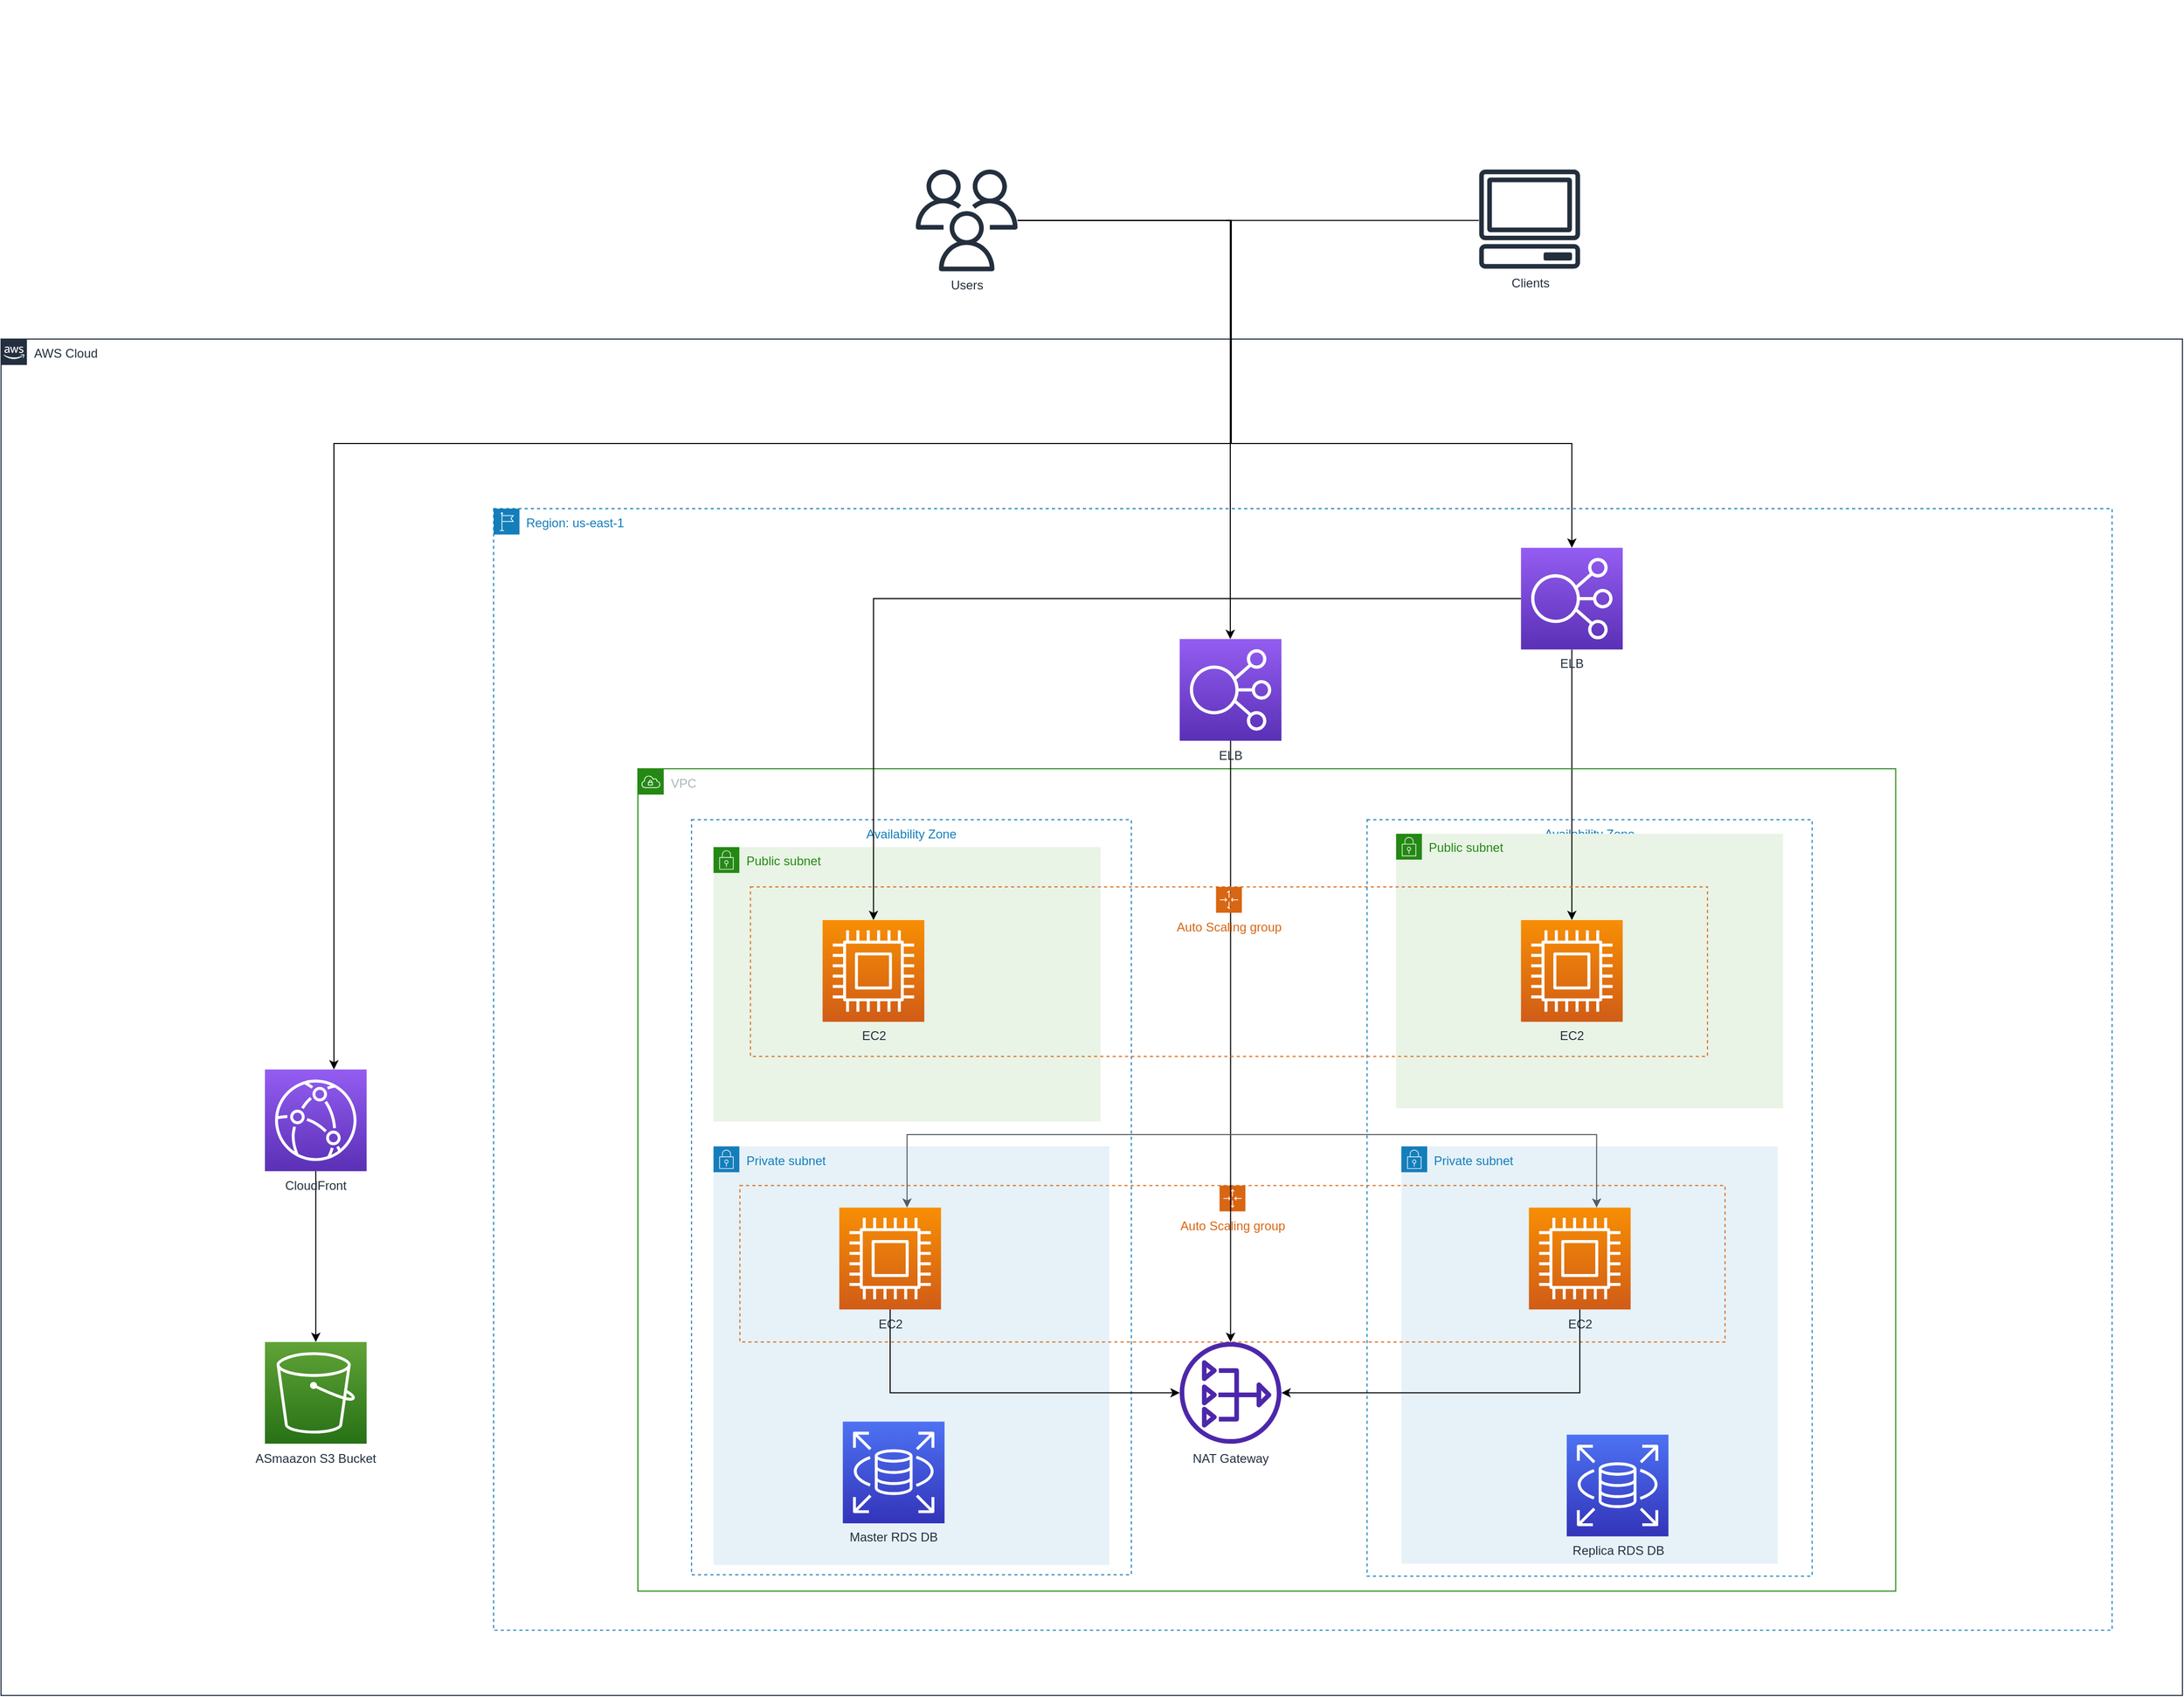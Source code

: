 <mxfile version="21.3.8" type="device">
  <diagram name="Page-1" id="WZrB9lIAzNhh37S6fosb">
    <mxGraphModel dx="5630" dy="4853" grid="1" gridSize="10" guides="1" tooltips="1" connect="1" arrows="1" fold="1" page="1" pageScale="1" pageWidth="850" pageHeight="1100" background="none" math="0" shadow="0">
      <root>
        <mxCell id="0" />
        <mxCell id="1" parent="0" />
        <mxCell id="o0jIitGOzya7J5Qr-R1L-51" value="Availability Zone" style="fillColor=none;strokeColor=#147EBA;dashed=1;verticalAlign=top;fontStyle=0;fontColor=#147EBA;" parent="1" vertex="1">
          <mxGeometry x="7.883" y="-577.123" width="425.403" height="730.431" as="geometry" />
        </mxCell>
        <mxCell id="ojlg_8kX3muUZHNlWiil-121" value="Availability Zone" style="fillColor=none;strokeColor=#147EBA;dashed=1;verticalAlign=top;fontStyle=0;fontColor=#147EBA;container=0;" vertex="1" parent="1">
          <mxGeometry x="661.302" y="-577.123" width="430.508" height="731.692" as="geometry" />
        </mxCell>
        <mxCell id="ojlg_8kX3muUZHNlWiil-7" value="Private subnet" style="points=[[0,0],[0.25,0],[0.5,0],[0.75,0],[1,0],[1,0.25],[1,0.5],[1,0.75],[1,1],[0.75,1],[0.5,1],[0.25,1],[0,1],[0,0.75],[0,0.5],[0,0.25]];outlineConnect=0;gradientColor=none;html=1;whiteSpace=wrap;fontSize=12;fontStyle=0;container=0;pointerEvents=0;collapsible=0;recursiveResize=0;shape=mxgraph.aws4.group;grIcon=mxgraph.aws4.group_security_group;grStroke=0;strokeColor=#147EBA;fillColor=#E6F2F8;verticalAlign=top;align=left;spacingLeft=30;fontColor=#147EBA;dashed=0;" vertex="1" parent="1">
          <mxGeometry x="694.484" y="-261.108" width="364.145" height="403.692" as="geometry" />
        </mxCell>
        <mxCell id="o0jIitGOzya7J5Qr-R1L-60" value="Public subnet" style="points=[[0,0],[0.25,0],[0.5,0],[0.75,0],[1,0],[1,0.25],[1,0.5],[1,0.75],[1,1],[0.75,1],[0.5,1],[0.25,1],[0,1],[0,0.75],[0,0.5],[0,0.25]];outlineConnect=0;gradientColor=none;html=1;whiteSpace=wrap;fontSize=12;fontStyle=0;container=1;pointerEvents=0;collapsible=0;recursiveResize=0;shape=mxgraph.aws4.group;grIcon=mxgraph.aws4.group_security_group;grStroke=0;strokeColor=#248814;fillColor=#E9F3E6;verticalAlign=top;align=left;spacingLeft=30;fontColor=#248814;dashed=0;" parent="1" vertex="1">
          <mxGeometry x="29.153" y="-550.631" width="374.355" height="265.554" as="geometry" />
        </mxCell>
        <mxCell id="ojlg_8kX3muUZHNlWiil-6" value="Public subnet" style="points=[[0,0],[0.25,0],[0.5,0],[0.75,0],[1,0],[1,0.25],[1,0.5],[1,0.75],[1,1],[0.75,1],[0.5,1],[0.25,1],[0,1],[0,0.75],[0,0.5],[0,0.25]];outlineConnect=0;gradientColor=none;html=1;whiteSpace=wrap;fontSize=12;fontStyle=0;container=1;pointerEvents=0;collapsible=0;recursiveResize=0;shape=mxgraph.aws4.group;grIcon=mxgraph.aws4.group_security_group;grStroke=0;strokeColor=#248814;fillColor=#E9F3E6;verticalAlign=top;align=left;spacingLeft=30;fontColor=#248814;dashed=0;" vertex="1" parent="1">
          <mxGeometry x="689.379" y="-563.562" width="374.355" height="265.554" as="geometry" />
        </mxCell>
        <mxCell id="o0jIitGOzya7J5Qr-R1L-70" value="EC2" style="sketch=0;points=[[0,0,0],[0.25,0,0],[0.5,0,0],[0.75,0,0],[1,0,0],[0,1,0],[0.25,1,0],[0.5,1,0],[0.75,1,0],[1,1,0],[0,0.25,0],[0,0.5,0],[0,0.75,0],[1,0.25,0],[1,0.5,0],[1,0.75,0]];outlineConnect=0;fontColor=#232F3E;gradientColor=#F78E04;gradientDirection=north;fillColor=#D05C17;strokeColor=#ffffff;dashed=0;verticalLabelPosition=bottom;verticalAlign=top;align=center;html=1;fontSize=12;fontStyle=0;aspect=fixed;shape=mxgraph.aws4.resourceIcon;resIcon=mxgraph.aws4.compute;" parent="ojlg_8kX3muUZHNlWiil-6" vertex="1">
          <mxGeometry x="120.815" y="83.577" width="98.4" height="98.4" as="geometry" />
        </mxCell>
        <mxCell id="o0jIitGOzya7J5Qr-R1L-84" value="AWS Cloud" style="points=[[0,0],[0.25,0],[0.5,0],[0.75,0],[1,0],[1,0.25],[1,0.5],[1,0.75],[1,1],[0.75,1],[0.5,1],[0.25,1],[0,1],[0,0.75],[0,0.5],[0,0.25]];outlineConnect=0;gradientColor=none;html=1;whiteSpace=wrap;fontSize=12;fontStyle=0;container=0;pointerEvents=0;collapsible=0;recursiveResize=0;shape=mxgraph.aws4.group;grIcon=mxgraph.aws4.group_aws_cloud_alt;strokeColor=#232F3E;fillColor=none;verticalAlign=top;align=left;spacingLeft=30;fontColor=#232F3E;dashed=0;" parent="1" vertex="1">
          <mxGeometry x="-660" y="-1042" width="2110" height="1312" as="geometry" />
        </mxCell>
        <mxCell id="ojlg_8kX3muUZHNlWiil-116" value="" style="group" vertex="1" connectable="0" parent="1">
          <mxGeometry x="224.839" y="-1357.385" width="593.012" height="277.538" as="geometry" />
        </mxCell>
        <mxCell id="o0jIitGOzya7J5Qr-R1L-10" value="Users" style="sketch=0;outlineConnect=0;fontColor=#232F3E;gradientColor=none;fillColor=#232F3D;strokeColor=none;dashed=0;verticalLabelPosition=bottom;verticalAlign=top;align=center;html=1;fontSize=12;fontStyle=0;aspect=fixed;pointerEvents=1;shape=mxgraph.aws4.users;" parent="ojlg_8kX3muUZHNlWiil-116" vertex="1">
          <mxGeometry y="151.385" width="98.4" height="98.4" as="geometry" />
        </mxCell>
        <mxCell id="ojlg_8kX3muUZHNlWiil-120" value="" style="line;strokeWidth=1;html=1;" vertex="1" parent="ojlg_8kX3muUZHNlWiil-116">
          <mxGeometry x="300" y="194.28" width="244.52" height="12.62" as="geometry" />
        </mxCell>
        <mxCell id="ojlg_8kX3muUZHNlWiil-118" style="edgeStyle=orthogonalEdgeStyle;rounded=0;orthogonalLoop=1;jettySize=auto;html=1;" edge="1" parent="1" source="o0jIitGOzya7J5Qr-R1L-10" target="o0jIitGOzya7J5Qr-R1L-79">
          <mxGeometry relative="1" as="geometry">
            <Array as="points">
              <mxPoint x="530" y="-1157" />
              <mxPoint x="530" y="-941" />
              <mxPoint x="-338" y="-941" />
            </Array>
          </mxGeometry>
        </mxCell>
        <mxCell id="ojlg_8kX3muUZHNlWiil-101" value="" style="group" vertex="1" connectable="0" parent="1">
          <mxGeometry x="752.339" y="-1370" width="132.726" height="277.538" as="geometry" />
        </mxCell>
        <mxCell id="o0jIitGOzya7J5Qr-R1L-9" value="Clients" style="sketch=0;outlineConnect=0;fontColor=#232F3E;gradientColor=none;fillColor=#232F3D;strokeColor=none;dashed=0;verticalLabelPosition=bottom;verticalAlign=top;align=center;html=1;fontSize=12;fontStyle=0;aspect=fixed;pointerEvents=1;shape=mxgraph.aws4.client;" parent="ojlg_8kX3muUZHNlWiil-101" vertex="1">
          <mxGeometry x="17.016" y="164" width="98.4" height="95.877" as="geometry" />
        </mxCell>
        <mxCell id="ojlg_8kX3muUZHNlWiil-128" style="edgeStyle=orthogonalEdgeStyle;rounded=0;orthogonalLoop=1;jettySize=auto;html=1;" edge="1" parent="1" source="o0jIitGOzya7J5Qr-R1L-81" target="o0jIitGOzya7J5Qr-R1L-70">
          <mxGeometry relative="1" as="geometry" />
        </mxCell>
        <mxCell id="ojlg_8kX3muUZHNlWiil-152" style="edgeStyle=orthogonalEdgeStyle;rounded=0;orthogonalLoop=1;jettySize=auto;html=1;endArrow=none;endFill=0;startArrow=classic;startFill=1;" edge="1" parent="1" source="o0jIitGOzya7J5Qr-R1L-81">
          <mxGeometry relative="1" as="geometry">
            <mxPoint x="530" y="-950" as="targetPoint" />
            <Array as="points">
              <mxPoint x="859" y="-941" />
              <mxPoint x="530" y="-941" />
            </Array>
          </mxGeometry>
        </mxCell>
        <mxCell id="o0jIitGOzya7J5Qr-R1L-81" value="ELB" style="sketch=0;points=[[0,0,0],[0.25,0,0],[0.5,0,0],[0.75,0,0],[1,0,0],[0,1,0],[0.25,1,0],[0.5,1,0],[0.75,1,0],[1,1,0],[0,0.25,0],[0,0.5,0],[0,0.75,0],[1,0.25,0],[1,0.5,0],[1,0.75,0]];outlineConnect=0;fontColor=#232F3E;gradientColor=#945DF2;gradientDirection=north;fillColor=#5A30B5;strokeColor=#ffffff;dashed=0;verticalLabelPosition=bottom;verticalAlign=top;align=center;html=1;fontSize=12;fontStyle=0;aspect=fixed;shape=mxgraph.aws4.resourceIcon;resIcon=mxgraph.aws4.elastic_load_balancing;container=0;noLabel=0;" parent="1" vertex="1">
          <mxGeometry x="810.194" y="-840.154" width="98.4" height="98.4" as="geometry" />
        </mxCell>
        <mxCell id="o0jIitGOzya7J5Qr-R1L-77" value="VPC" style="points=[[0,0],[0.25,0],[0.5,0],[0.75,0],[1,0],[1,0.25],[1,0.5],[1,0.75],[1,1],[0.75,1],[0.5,1],[0.25,1],[0,1],[0,0.75],[0,0.5],[0,0.25]];outlineConnect=0;gradientColor=none;html=1;whiteSpace=wrap;fontSize=12;fontStyle=0;container=1;pointerEvents=0;collapsible=0;recursiveResize=0;shape=mxgraph.aws4.group;grIcon=mxgraph.aws4.group_vpc;strokeColor=#248814;fillColor=none;verticalAlign=top;align=left;spacingLeft=30;fontColor=#AAB7B8;dashed=0;" parent="1" vertex="1">
          <mxGeometry x="-44.016" y="-626.323" width="1216.653" height="795.4" as="geometry" />
        </mxCell>
        <mxCell id="o0jIitGOzya7J5Qr-R1L-80" value="ASmaazon S3 Bucket" style="sketch=0;points=[[0,0,0],[0.25,0,0],[0.5,0,0],[0.75,0,0],[1,0,0],[0,1,0],[0.25,1,0],[0.5,1,0],[0.75,1,0],[1,1,0],[0,0.25,0],[0,0.5,0],[0,0.75,0],[1,0.25,0],[1,0.5,0],[1,0.75,0]];outlineConnect=0;fontColor=#232F3E;gradientColor=#60A337;gradientDirection=north;fillColor=#277116;strokeColor=#ffffff;dashed=0;verticalLabelPosition=bottom;verticalAlign=top;align=center;html=1;fontSize=12;fontStyle=0;aspect=fixed;shape=mxgraph.aws4.resourceIcon;resIcon=mxgraph.aws4.s3;" parent="1" vertex="1">
          <mxGeometry x="-404.758" y="-71.877" width="98.4" height="98.4" as="geometry" />
        </mxCell>
        <mxCell id="ojlg_8kX3muUZHNlWiil-123" style="edgeStyle=orthogonalEdgeStyle;rounded=0;orthogonalLoop=1;jettySize=auto;html=1;entryX=0.5;entryY=0;entryDx=0;entryDy=0;entryPerimeter=0;" edge="1" parent="1" source="o0jIitGOzya7J5Qr-R1L-79" target="o0jIitGOzya7J5Qr-R1L-80">
          <mxGeometry relative="1" as="geometry" />
        </mxCell>
        <mxCell id="o0jIitGOzya7J5Qr-R1L-79" value="CloudFront" style="sketch=0;points=[[0,0,0],[0.25,0,0],[0.5,0,0],[0.75,0,0],[1,0,0],[0,1,0],[0.25,1,0],[0.5,1,0],[0.75,1,0],[1,1,0],[0,0.25,0],[0,0.5,0],[0,0.75,0],[1,0.25,0],[1,0.5,0],[1,0.75,0]];outlineConnect=0;fontColor=#232F3E;gradientColor=#945DF2;gradientDirection=north;fillColor=#5A30B5;strokeColor=#ffffff;dashed=0;verticalLabelPosition=bottom;verticalAlign=top;align=center;html=1;fontSize=12;fontStyle=0;aspect=fixed;shape=mxgraph.aws4.resourceIcon;resIcon=mxgraph.aws4.cloudfront;" parent="1" vertex="1">
          <mxGeometry x="-404.758" y="-335.538" width="98.4" height="98.4" as="geometry" />
        </mxCell>
        <mxCell id="o0jIitGOzya7J5Qr-R1L-96" value="Region:&amp;nbsp;us-east-1" style="points=[[0,0],[0.25,0],[0.5,0],[0.75,0],[1,0],[1,0.25],[1,0.5],[1,0.75],[1,1],[0.75,1],[0.5,1],[0.25,1],[0,1],[0,0.75],[0,0.5],[0,0.25]];outlineConnect=0;gradientColor=none;html=1;whiteSpace=wrap;fontSize=12;fontStyle=0;container=0;pointerEvents=0;collapsible=0;recursiveResize=0;shape=mxgraph.aws4.group;grIcon=mxgraph.aws4.group_region;strokeColor=#147EBA;fillColor=none;verticalAlign=top;align=left;spacingLeft=30;fontColor=#147EBA;dashed=1;" parent="1" vertex="1">
          <mxGeometry x="-183.548" y="-878" width="1565.484" height="1084.923" as="geometry" />
        </mxCell>
        <mxCell id="o0jIitGOzya7J5Qr-R1L-58" value="Private subnet" style="points=[[0,0],[0.25,0],[0.5,0],[0.75,0],[1,0],[1,0.25],[1,0.5],[1,0.75],[1,1],[0.75,1],[0.5,1],[0.25,1],[0,1],[0,0.75],[0,0.5],[0,0.25]];outlineConnect=0;gradientColor=none;html=1;whiteSpace=wrap;fontSize=12;fontStyle=0;container=1;pointerEvents=0;collapsible=0;recursiveResize=0;shape=mxgraph.aws4.group;grIcon=mxgraph.aws4.group_security_group;grStroke=0;strokeColor=#147EBA;fillColor=#E6F2F8;verticalAlign=top;align=left;spacingLeft=30;fontColor=#147EBA;dashed=0;" parent="1" vertex="1">
          <mxGeometry x="29.153" y="-261.108" width="382.863" height="404.954" as="geometry" />
        </mxCell>
        <mxCell id="ojlg_8kX3muUZHNlWiil-8" value="EC2" style="sketch=0;points=[[0,0,0],[0.25,0,0],[0.5,0,0],[0.75,0,0],[1,0,0],[0,1,0],[0.25,1,0],[0.5,1,0],[0.75,1,0],[1,1,0],[0,0.25,0],[0,0.5,0],[0,0.75,0],[1,0.25,0],[1,0.5,0],[1,0.75,0]];outlineConnect=0;fontColor=#232F3E;gradientColor=#F78E04;gradientDirection=north;fillColor=#D05C17;strokeColor=#ffffff;dashed=0;verticalLabelPosition=bottom;verticalAlign=top;align=center;html=1;fontSize=12;fontStyle=0;aspect=fixed;shape=mxgraph.aws4.resourceIcon;resIcon=mxgraph.aws4.compute;" vertex="1" parent="o0jIitGOzya7J5Qr-R1L-58">
          <mxGeometry x="121.665" y="59.292" width="98.4" height="98.4" as="geometry" />
        </mxCell>
        <mxCell id="o0jIitGOzya7J5Qr-R1L-59" value="Master RDS DB" style="sketch=0;points=[[0,0,0],[0.25,0,0],[0.5,0,0],[0.75,0,0],[1,0,0],[0,1,0],[0.25,1,0],[0.5,1,0],[0.75,1,0],[1,1,0],[0,0.25,0],[0,0.5,0],[0,0.75,0],[1,0.25,0],[1,0.5,0],[1,0.75,0]];outlineConnect=0;fontColor=#232F3E;gradientColor=#4D72F3;gradientDirection=north;fillColor=#3334B9;strokeColor=#ffffff;dashed=0;verticalLabelPosition=bottom;verticalAlign=top;align=center;html=1;fontSize=12;fontStyle=0;aspect=fixed;shape=mxgraph.aws4.resourceIcon;resIcon=mxgraph.aws4.rds;" parent="o0jIitGOzya7J5Qr-R1L-58" vertex="1">
          <mxGeometry x="125.069" y="266.185" width="98.4" height="98.4" as="geometry" />
        </mxCell>
        <mxCell id="o0jIitGOzya7J5Qr-R1L-62" value="EC2" style="sketch=0;points=[[0,0,0],[0.25,0,0],[0.5,0,0],[0.75,0,0],[1,0,0],[0,1,0],[0.25,1,0],[0.5,1,0],[0.75,1,0],[1,1,0],[0,0.25,0],[0,0.5,0],[0,0.75,0],[1,0.25,0],[1,0.5,0],[1,0.75,0]];outlineConnect=0;fontColor=#232F3E;gradientColor=#F78E04;gradientDirection=north;fillColor=#D05C17;strokeColor=#ffffff;dashed=0;verticalLabelPosition=bottom;verticalAlign=top;align=center;html=1;fontSize=12;fontStyle=0;aspect=fixed;shape=mxgraph.aws4.resourceIcon;resIcon=mxgraph.aws4.compute;" parent="1" vertex="1">
          <mxGeometry x="134.653" y="-479.985" width="98.4" height="98.4" as="geometry" />
        </mxCell>
        <mxCell id="ojlg_8kX3muUZHNlWiil-129" style="edgeStyle=orthogonalEdgeStyle;rounded=0;orthogonalLoop=1;jettySize=auto;html=1;" edge="1" parent="1" source="o0jIitGOzya7J5Qr-R1L-81" target="o0jIitGOzya7J5Qr-R1L-62">
          <mxGeometry relative="1" as="geometry" />
        </mxCell>
        <mxCell id="ojlg_8kX3muUZHNlWiil-56" value="Auto Scaling group" style="points=[[0,0],[0.25,0],[0.5,0],[0.75,0],[1,0],[1,0.25],[1,0.5],[1,0.75],[1,1],[0.75,1],[0.5,1],[0.25,1],[0,1],[0,0.75],[0,0.5],[0,0.25]];outlineConnect=0;gradientColor=none;html=1;whiteSpace=wrap;fontSize=12;fontStyle=0;container=1;pointerEvents=0;collapsible=0;recursiveResize=0;shape=mxgraph.aws4.groupCenter;grIcon=mxgraph.aws4.group_auto_scaling_group;grStroke=1;strokeColor=#D86613;fillColor=none;verticalAlign=top;align=center;fontColor=#D86613;dashed=1;spacingTop=25;" vertex="1" parent="1">
          <mxGeometry x="54.677" y="-223.262" width="952.903" height="151.385" as="geometry" />
        </mxCell>
        <mxCell id="ojlg_8kX3muUZHNlWiil-100" value="ELB" style="sketch=0;points=[[0,0,0],[0.25,0,0],[0.5,0,0],[0.75,0,0],[1,0,0],[0,1,0],[0.25,1,0],[0.5,1,0],[0.75,1,0],[1,1,0],[0,0.25,0],[0,0.5,0],[0,0.75,0],[1,0.25,0],[1,0.5,0],[1,0.75,0]];outlineConnect=0;fontColor=#232F3E;gradientColor=#945DF2;gradientDirection=north;fillColor=#5A30B5;strokeColor=#ffffff;dashed=0;verticalLabelPosition=bottom;verticalAlign=top;align=center;html=1;fontSize=12;fontStyle=0;aspect=fixed;shape=mxgraph.aws4.resourceIcon;resIcon=mxgraph.aws4.elastic_load_balancing;container=0;" vertex="1" parent="1">
          <mxGeometry x="480.081" y="-751.846" width="98.4" height="98.4" as="geometry" />
        </mxCell>
        <mxCell id="ojlg_8kX3muUZHNlWiil-113" style="edgeStyle=orthogonalEdgeStyle;rounded=0;orthogonalLoop=1;jettySize=auto;html=1;" edge="1" parent="1" source="o0jIitGOzya7J5Qr-R1L-10" target="ojlg_8kX3muUZHNlWiil-100">
          <mxGeometry relative="1" as="geometry">
            <Array as="points">
              <mxPoint x="529" y="-1157" />
            </Array>
          </mxGeometry>
        </mxCell>
        <mxCell id="ojlg_8kX3muUZHNlWiil-137" style="edgeStyle=orthogonalEdgeStyle;rounded=0;orthogonalLoop=1;jettySize=auto;html=1;endArrow=none;endFill=0;startArrow=classic;startFill=1;" edge="1" parent="1" source="o0jIitGOzya7J5Qr-R1L-63" target="ojlg_8kX3muUZHNlWiil-8">
          <mxGeometry relative="1" as="geometry" />
        </mxCell>
        <mxCell id="o0jIitGOzya7J5Qr-R1L-63" value="NAT Gateway" style="sketch=0;outlineConnect=0;fontColor=#232F3E;gradientColor=none;fillColor=#4D27AA;strokeColor=none;dashed=0;verticalLabelPosition=bottom;verticalAlign=top;align=center;html=1;fontSize=12;fontStyle=0;aspect=fixed;pointerEvents=1;shape=mxgraph.aws4.nat_gateway;" parent="1" vertex="1">
          <mxGeometry x="480.081" y="-71.877" width="98.4" height="98.4" as="geometry" />
        </mxCell>
        <mxCell id="ojlg_8kX3muUZHNlWiil-146" style="edgeStyle=orthogonalEdgeStyle;rounded=0;orthogonalLoop=1;jettySize=auto;html=1;" edge="1" parent="1" source="ojlg_8kX3muUZHNlWiil-100" target="o0jIitGOzya7J5Qr-R1L-63">
          <mxGeometry relative="1" as="geometry" />
        </mxCell>
        <mxCell id="o0jIitGOzya7J5Qr-R1L-61" value="Auto Scaling group" style="points=[[0,0],[0.25,0],[0.5,0],[0.75,0],[1,0],[1,0.25],[1,0.5],[1,0.75],[1,1],[0.75,1],[0.5,1],[0.25,1],[0,1],[0,0.75],[0,0.5],[0,0.25]];outlineConnect=0;gradientColor=none;html=1;whiteSpace=wrap;fontSize=12;fontStyle=0;container=0;pointerEvents=0;collapsible=0;recursiveResize=0;shape=mxgraph.aws4.groupCenter;grIcon=mxgraph.aws4.group_auto_scaling_group;grStroke=1;strokeColor=#D86613;fillColor=none;verticalAlign=top;align=center;fontColor=#D86613;dashed=1;spacingTop=25;" parent="1" vertex="1">
          <mxGeometry x="64.887" y="-512.154" width="925.677" height="164" as="geometry" />
        </mxCell>
        <mxCell id="o0jIitGOzya7J5Qr-R1L-68" value="EC2" style="sketch=0;points=[[0,0,0],[0.25,0,0],[0.5,0,0],[0.75,0,0],[1,0,0],[0,1,0],[0.25,1,0],[0.5,1,0],[0.75,1,0],[1,1,0],[0,0.25,0],[0,0.5,0],[0,0.75,0],[1,0.25,0],[1,0.5,0],[1,0.75,0]];outlineConnect=0;fontColor=#232F3E;gradientColor=#F78E04;gradientDirection=north;fillColor=#D05C17;strokeColor=#ffffff;dashed=0;verticalLabelPosition=bottom;verticalAlign=top;align=center;html=1;fontSize=12;fontStyle=0;aspect=fixed;shape=mxgraph.aws4.resourceIcon;resIcon=mxgraph.aws4.compute;" parent="1" vertex="1">
          <mxGeometry x="817.851" y="-201.815" width="98.4" height="98.4" as="geometry" />
        </mxCell>
        <mxCell id="o0jIitGOzya7J5Qr-R1L-65" value="Replica RDS DB" style="sketch=0;points=[[0,0,0],[0.25,0,0],[0.5,0,0],[0.75,0,0],[1,0,0],[0,1,0],[0.25,1,0],[0.5,1,0],[0.75,1,0],[1,1,0],[0,0.25,0],[0,0.5,0],[0,0.75,0],[1,0.25,0],[1,0.5,0],[1,0.75,0]];outlineConnect=0;fontColor=#232F3E;gradientColor=#4D72F3;gradientDirection=north;fillColor=#3334B9;strokeColor=#ffffff;dashed=0;verticalLabelPosition=bottom;verticalAlign=top;align=center;html=1;fontSize=12;fontStyle=0;aspect=fixed;shape=mxgraph.aws4.resourceIcon;resIcon=mxgraph.aws4.rds;" parent="1" vertex="1">
          <mxGeometry x="854.435" y="17.692" width="98.4" height="98.4" as="geometry" />
        </mxCell>
        <mxCell id="ojlg_8kX3muUZHNlWiil-144" style="edgeStyle=orthogonalEdgeStyle;rounded=0;orthogonalLoop=1;jettySize=auto;html=1;endArrow=none;endFill=0;startArrow=classic;startFill=1;" edge="1" parent="1" source="o0jIitGOzya7J5Qr-R1L-63" target="o0jIitGOzya7J5Qr-R1L-68">
          <mxGeometry relative="1" as="geometry" />
        </mxCell>
        <mxCell id="ojlg_8kX3muUZHNlWiil-150" value="" style="edgeStyle=orthogonalEdgeStyle;html=1;endArrow=classic;elbow=vertical;startArrow=classic;startFill=1;strokeColor=#545B64;rounded=0;endFill=1;" edge="1" parent="1" source="ojlg_8kX3muUZHNlWiil-8" target="o0jIitGOzya7J5Qr-R1L-68">
          <mxGeometry width="100" relative="1" as="geometry">
            <mxPoint x="442.645" y="-272.462" as="sourcePoint" />
            <mxPoint x="883.363" y="-209.385" as="targetPoint" />
            <Array as="points">
              <mxPoint x="216.331" y="-272.462" />
              <mxPoint x="883.363" y="-272.462" />
            </Array>
          </mxGeometry>
        </mxCell>
      </root>
    </mxGraphModel>
  </diagram>
</mxfile>
